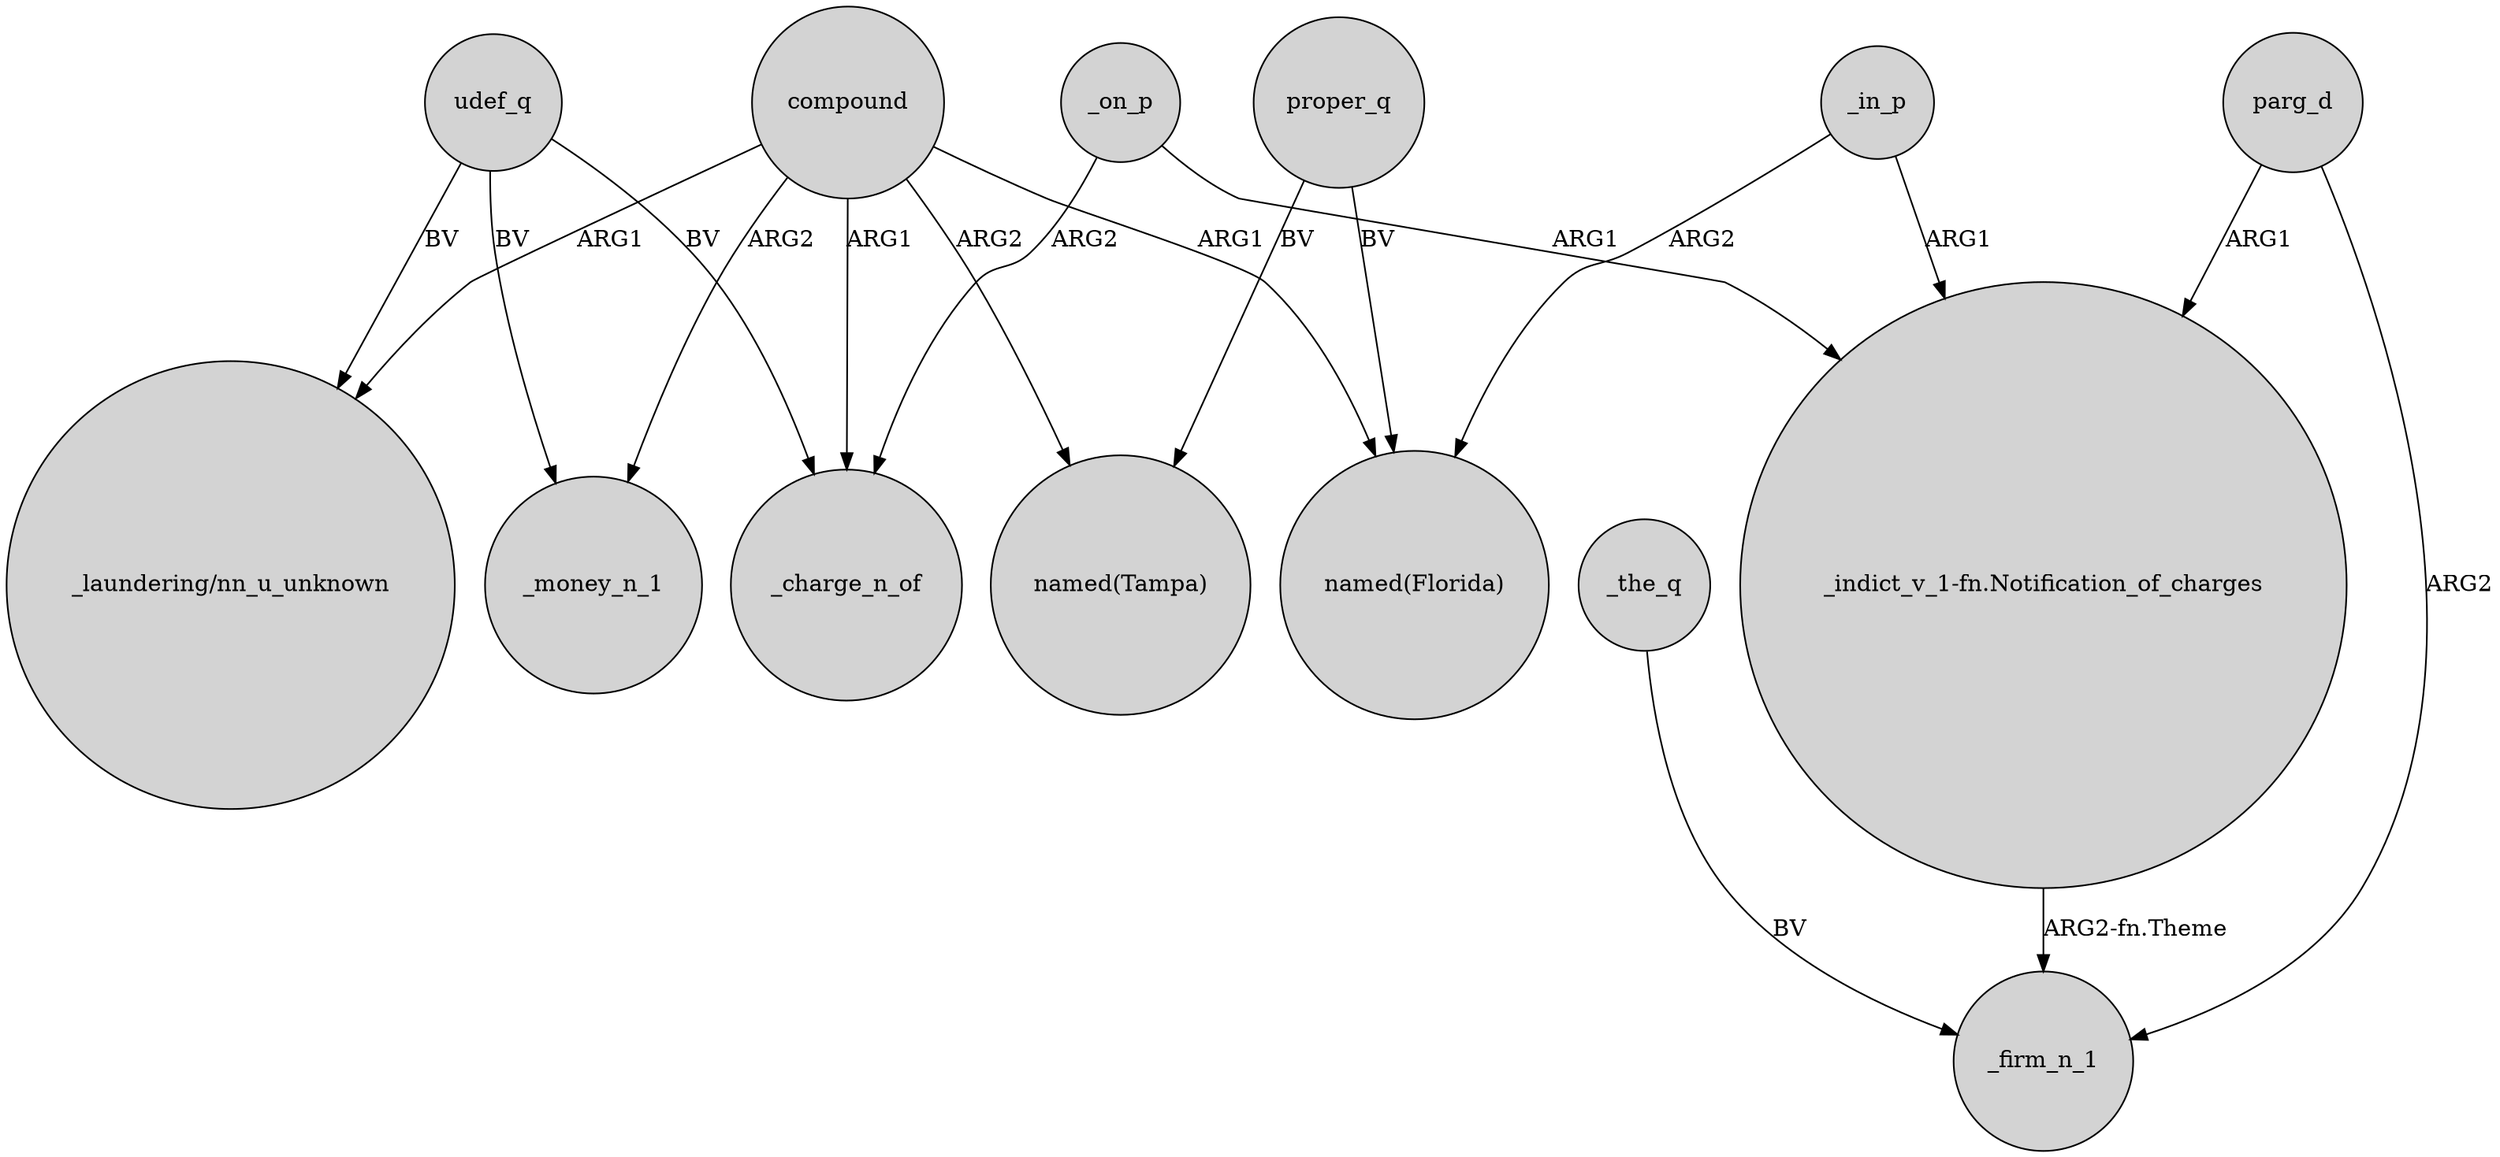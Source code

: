 digraph {
	node [shape=circle style=filled]
	udef_q -> _money_n_1 [label=BV]
	compound -> _money_n_1 [label=ARG2]
	"_indict_v_1-fn.Notification_of_charges" -> _firm_n_1 [label="ARG2-fn.Theme"]
	compound -> "named(Florida)" [label=ARG1]
	proper_q -> "named(Tampa)" [label=BV]
	parg_d -> "_indict_v_1-fn.Notification_of_charges" [label=ARG1]
	_on_p -> "_indict_v_1-fn.Notification_of_charges" [label=ARG1]
	compound -> _charge_n_of [label=ARG1]
	udef_q -> _charge_n_of [label=BV]
	compound -> "_laundering/nn_u_unknown" [label=ARG1]
	_on_p -> _charge_n_of [label=ARG2]
	proper_q -> "named(Florida)" [label=BV]
	parg_d -> _firm_n_1 [label=ARG2]
	_in_p -> "_indict_v_1-fn.Notification_of_charges" [label=ARG1]
	compound -> "named(Tampa)" [label=ARG2]
	udef_q -> "_laundering/nn_u_unknown" [label=BV]
	_the_q -> _firm_n_1 [label=BV]
	_in_p -> "named(Florida)" [label=ARG2]
}
